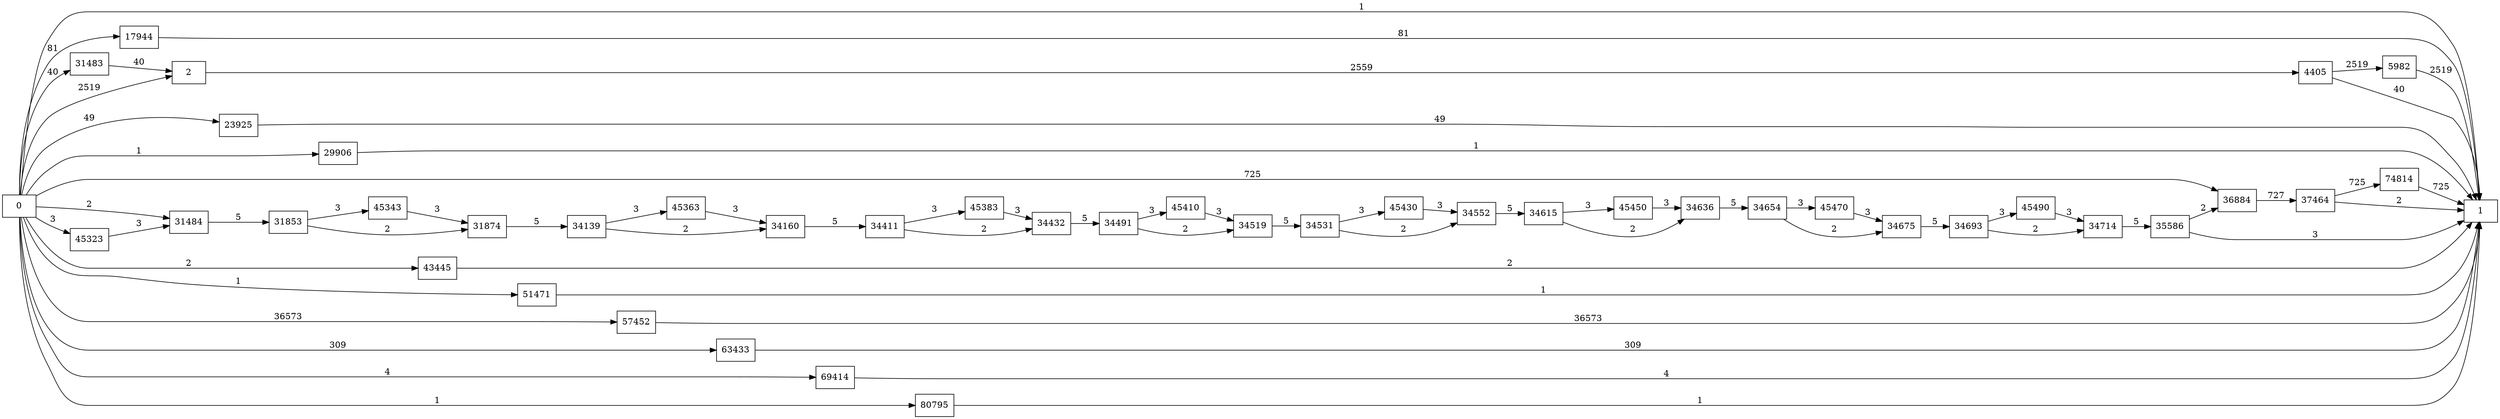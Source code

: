 digraph {
	graph [rankdir=LR]
	node [shape=rectangle]
	2 -> 4405 [label=2559]
	4405 -> 1 [label=40]
	4405 -> 5982 [label=2519]
	5982 -> 1 [label=2519]
	17944 -> 1 [label=81]
	23925 -> 1 [label=49]
	29906 -> 1 [label=1]
	31483 -> 2 [label=40]
	31484 -> 31853 [label=5]
	31853 -> 31874 [label=2]
	31853 -> 45343 [label=3]
	31874 -> 34139 [label=5]
	34139 -> 34160 [label=2]
	34139 -> 45363 [label=3]
	34160 -> 34411 [label=5]
	34411 -> 34432 [label=2]
	34411 -> 45383 [label=3]
	34432 -> 34491 [label=5]
	34491 -> 34519 [label=2]
	34491 -> 45410 [label=3]
	34519 -> 34531 [label=5]
	34531 -> 34552 [label=2]
	34531 -> 45430 [label=3]
	34552 -> 34615 [label=5]
	34615 -> 34636 [label=2]
	34615 -> 45450 [label=3]
	34636 -> 34654 [label=5]
	34654 -> 34675 [label=2]
	34654 -> 45470 [label=3]
	34675 -> 34693 [label=5]
	34693 -> 34714 [label=2]
	34693 -> 45490 [label=3]
	34714 -> 35586 [label=5]
	35586 -> 1 [label=3]
	35586 -> 36884 [label=2]
	36884 -> 37464 [label=727]
	37464 -> 1 [label=2]
	37464 -> 74814 [label=725]
	43445 -> 1 [label=2]
	45323 -> 31484 [label=3]
	45343 -> 31874 [label=3]
	45363 -> 34160 [label=3]
	45383 -> 34432 [label=3]
	45410 -> 34519 [label=3]
	45430 -> 34552 [label=3]
	45450 -> 34636 [label=3]
	45470 -> 34675 [label=3]
	45490 -> 34714 [label=3]
	51471 -> 1 [label=1]
	57452 -> 1 [label=36573]
	63433 -> 1 [label=309]
	69414 -> 1 [label=4]
	74814 -> 1 [label=725]
	80795 -> 1 [label=1]
	0 -> 2 [label=2519]
	0 -> 31484 [label=2]
	0 -> 36884 [label=725]
	0 -> 1 [label=1]
	0 -> 17944 [label=81]
	0 -> 23925 [label=49]
	0 -> 29906 [label=1]
	0 -> 31483 [label=40]
	0 -> 43445 [label=2]
	0 -> 45323 [label=3]
	0 -> 51471 [label=1]
	0 -> 57452 [label=36573]
	0 -> 63433 [label=309]
	0 -> 69414 [label=4]
	0 -> 80795 [label=1]
}
